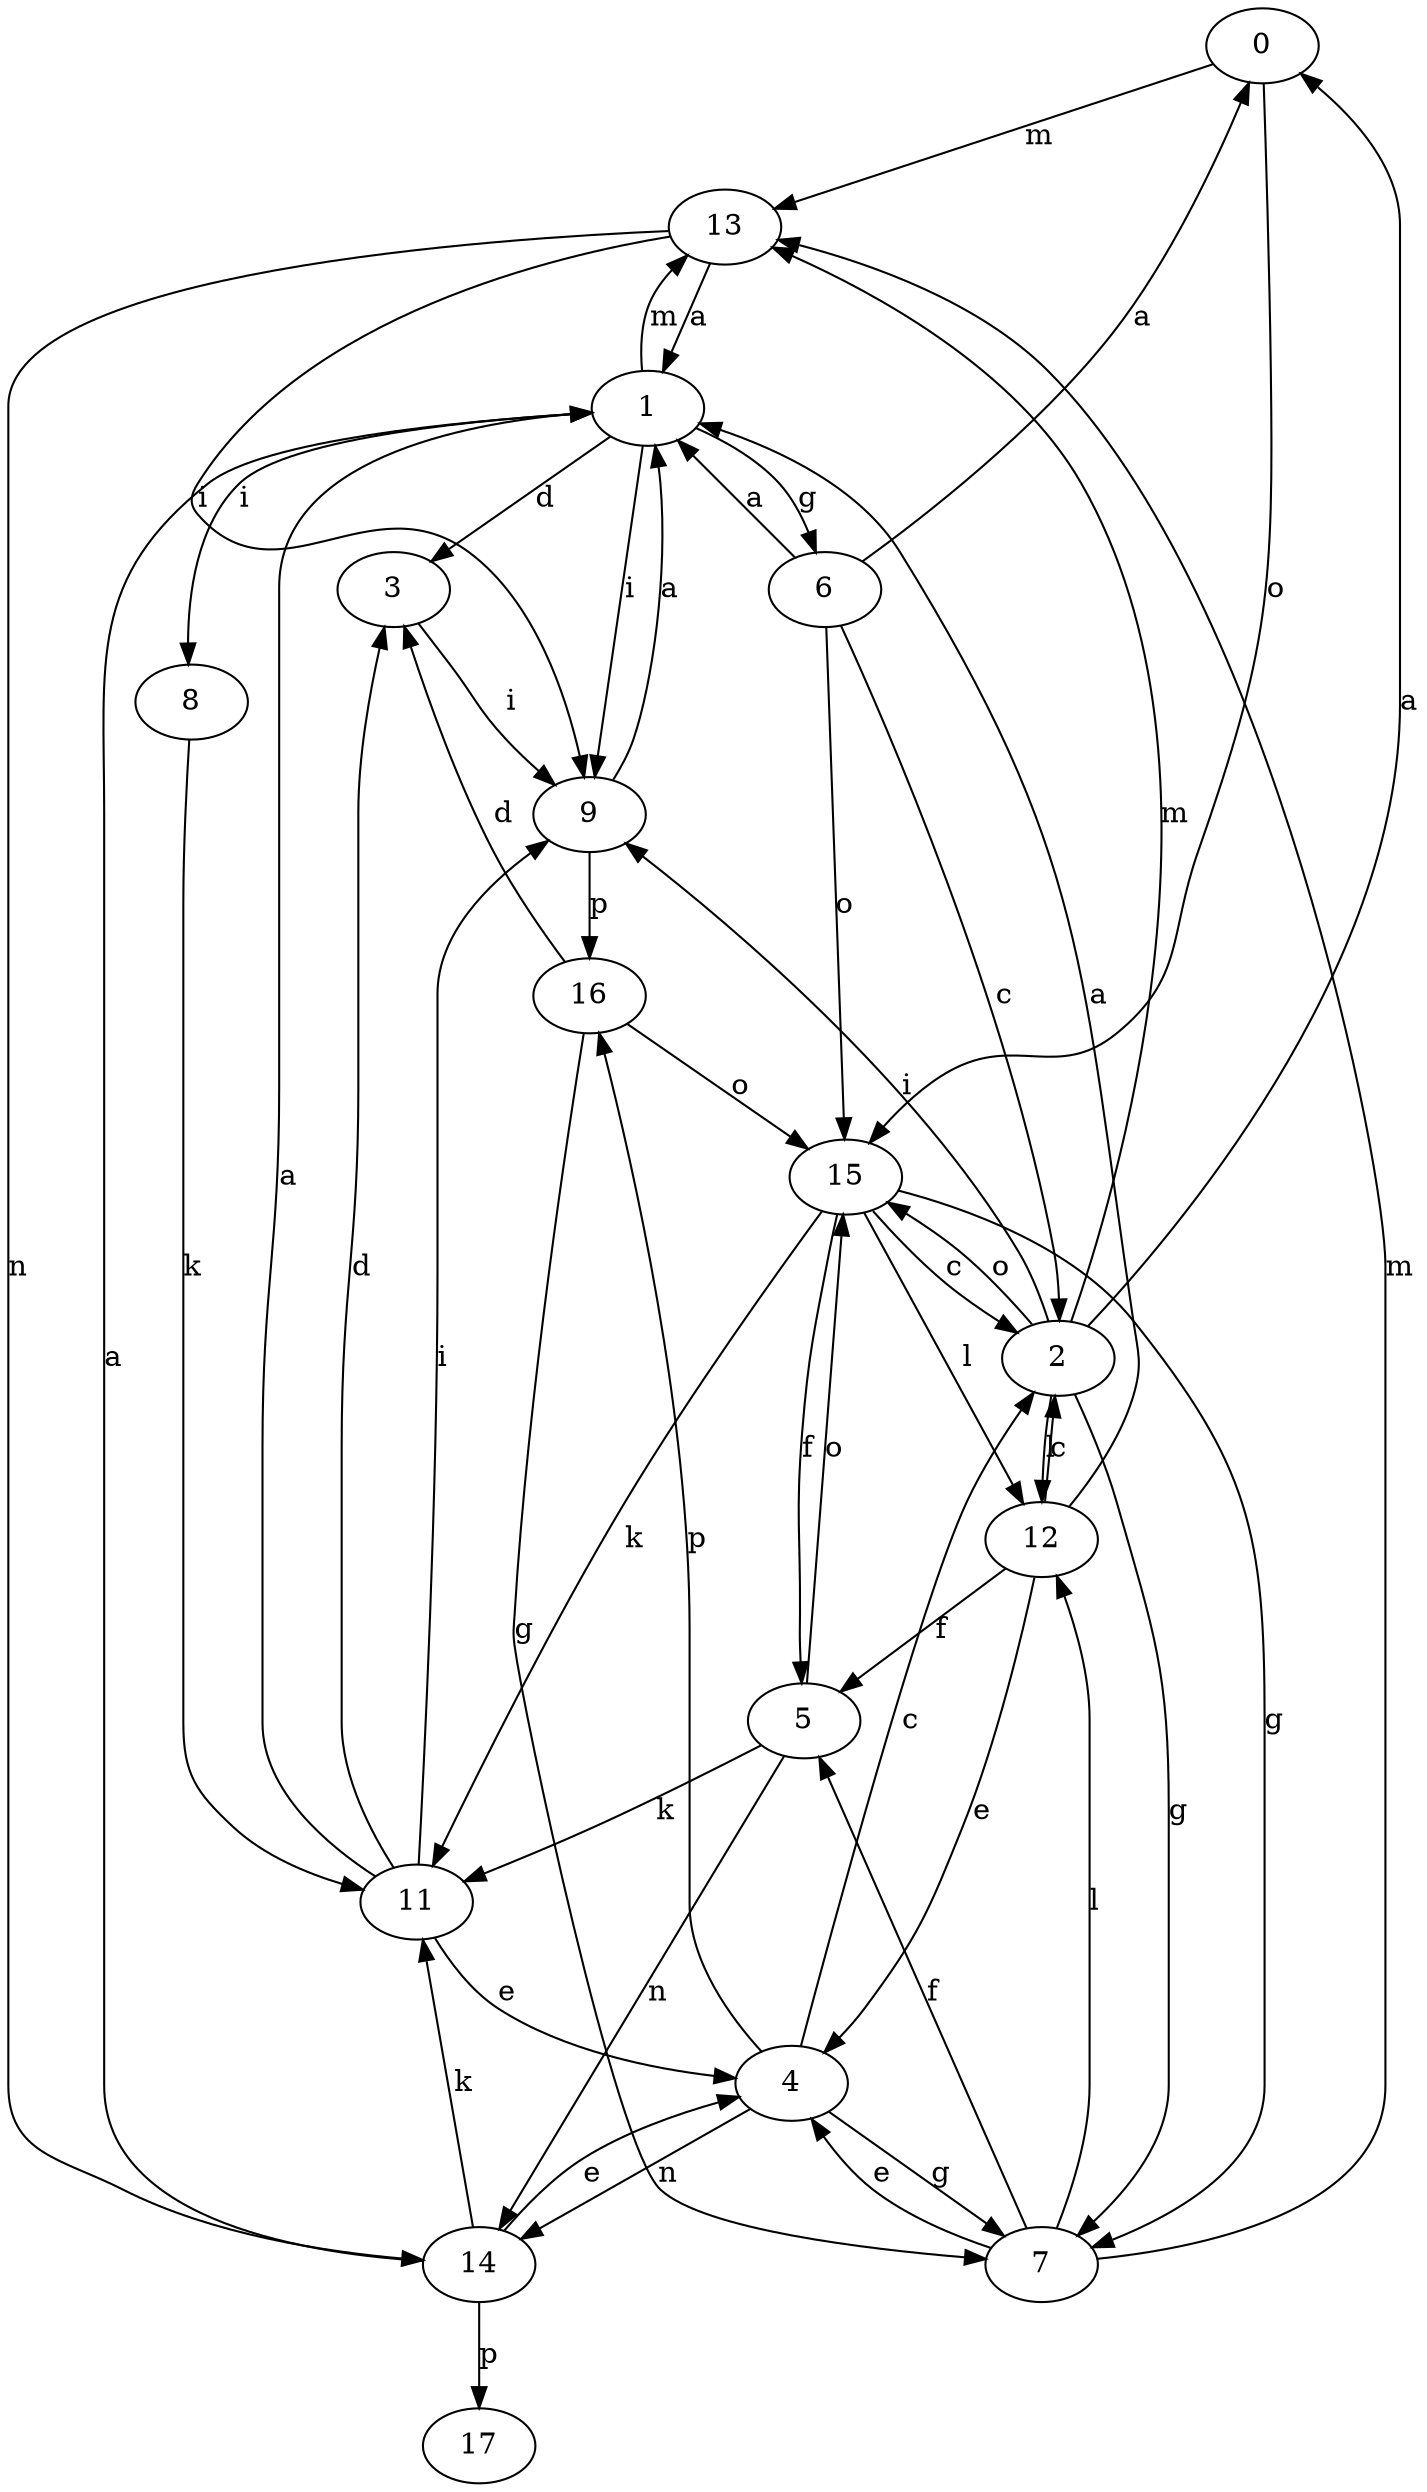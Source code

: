 strict digraph  {
0;
1;
2;
3;
4;
5;
6;
7;
8;
9;
11;
12;
13;
14;
15;
16;
17;
0 -> 13  [label=m];
0 -> 15  [label=o];
1 -> 3  [label=d];
1 -> 6  [label=g];
1 -> 8  [label=i];
1 -> 9  [label=i];
1 -> 13  [label=m];
2 -> 0  [label=a];
2 -> 7  [label=g];
2 -> 9  [label=i];
2 -> 12  [label=l];
2 -> 13  [label=m];
2 -> 15  [label=o];
3 -> 9  [label=i];
4 -> 2  [label=c];
4 -> 7  [label=g];
4 -> 14  [label=n];
4 -> 16  [label=p];
5 -> 11  [label=k];
5 -> 14  [label=n];
5 -> 15  [label=o];
6 -> 0  [label=a];
6 -> 1  [label=a];
6 -> 2  [label=c];
6 -> 15  [label=o];
7 -> 4  [label=e];
7 -> 5  [label=f];
7 -> 12  [label=l];
7 -> 13  [label=m];
8 -> 11  [label=k];
9 -> 1  [label=a];
9 -> 16  [label=p];
11 -> 1  [label=a];
11 -> 3  [label=d];
11 -> 4  [label=e];
11 -> 9  [label=i];
12 -> 1  [label=a];
12 -> 2  [label=c];
12 -> 4  [label=e];
12 -> 5  [label=f];
13 -> 1  [label=a];
13 -> 9  [label=i];
13 -> 14  [label=n];
14 -> 1  [label=a];
14 -> 4  [label=e];
14 -> 11  [label=k];
14 -> 17  [label=p];
15 -> 2  [label=c];
15 -> 5  [label=f];
15 -> 7  [label=g];
15 -> 11  [label=k];
15 -> 12  [label=l];
16 -> 3  [label=d];
16 -> 7  [label=g];
16 -> 15  [label=o];
}
